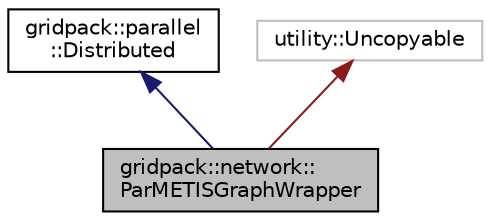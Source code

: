 digraph "gridpack::network::ParMETISGraphWrapper"
{
  edge [fontname="Helvetica",fontsize="10",labelfontname="Helvetica",labelfontsize="10"];
  node [fontname="Helvetica",fontsize="10",shape=record];
  Node1 [label="gridpack::network::\lParMETISGraphWrapper",height=0.2,width=0.4,color="black", fillcolor="grey75", style="filled" fontcolor="black"];
  Node2 -> Node1 [dir="back",color="midnightblue",fontsize="10",style="solid",fontname="Helvetica"];
  Node2 [label="gridpack::parallel\l::Distributed",height=0.2,width=0.4,color="black", fillcolor="white", style="filled",URL="$classgridpack_1_1parallel_1_1_distributed.html",tooltip="Serves as a base class for parallel things. "];
  Node3 -> Node1 [dir="back",color="firebrick4",fontsize="10",style="solid",fontname="Helvetica"];
  Node3 [label="utility::Uncopyable",height=0.2,width=0.4,color="grey75", fillcolor="white", style="filled"];
}

